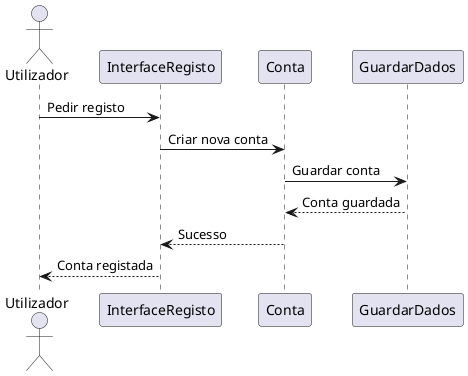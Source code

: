 @startuml
actor Utilizador
Utilizador -> InterfaceRegisto : Pedir registo
InterfaceRegisto -> Conta : Criar nova conta
Conta -> GuardarDados : Guardar conta
GuardarDados --> Conta : Conta guardada
Conta --> InterfaceRegisto : Sucesso
InterfaceRegisto --> Utilizador : Conta registada
@enduml
